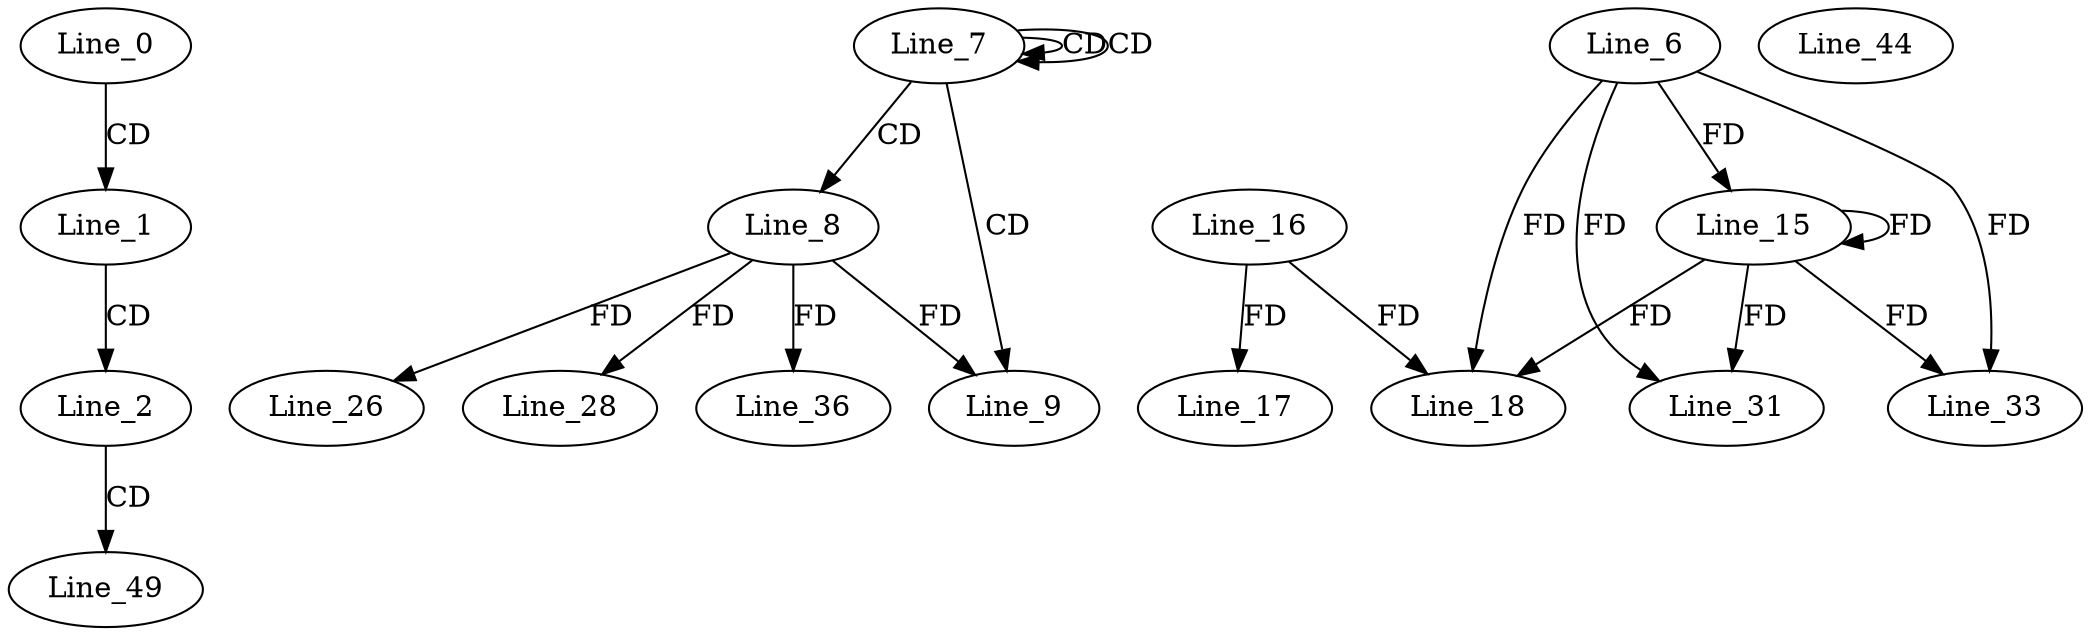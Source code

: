 digraph G {
  Line_0;
  Line_1;
  Line_2;
  Line_7;
  Line_7;
  Line_7;
  Line_8;
  Line_9;
  Line_6;
  Line_15;
  Line_15;
  Line_16;
  Line_17;
  Line_18;
  Line_26;
  Line_28;
  Line_31;
  Line_33;
  Line_36;
  Line_44;
  Line_49;
  Line_0 -> Line_1 [ label="CD" ];
  Line_1 -> Line_2 [ label="CD" ];
  Line_7 -> Line_7 [ label="CD" ];
  Line_7 -> Line_7 [ label="CD" ];
  Line_7 -> Line_8 [ label="CD" ];
  Line_7 -> Line_9 [ label="CD" ];
  Line_8 -> Line_9 [ label="FD" ];
  Line_6 -> Line_15 [ label="FD" ];
  Line_15 -> Line_15 [ label="FD" ];
  Line_16 -> Line_17 [ label="FD" ];
  Line_6 -> Line_18 [ label="FD" ];
  Line_15 -> Line_18 [ label="FD" ];
  Line_16 -> Line_18 [ label="FD" ];
  Line_8 -> Line_26 [ label="FD" ];
  Line_8 -> Line_28 [ label="FD" ];
  Line_6 -> Line_31 [ label="FD" ];
  Line_15 -> Line_31 [ label="FD" ];
  Line_6 -> Line_33 [ label="FD" ];
  Line_15 -> Line_33 [ label="FD" ];
  Line_8 -> Line_36 [ label="FD" ];
  Line_2 -> Line_49 [ label="CD" ];
}
